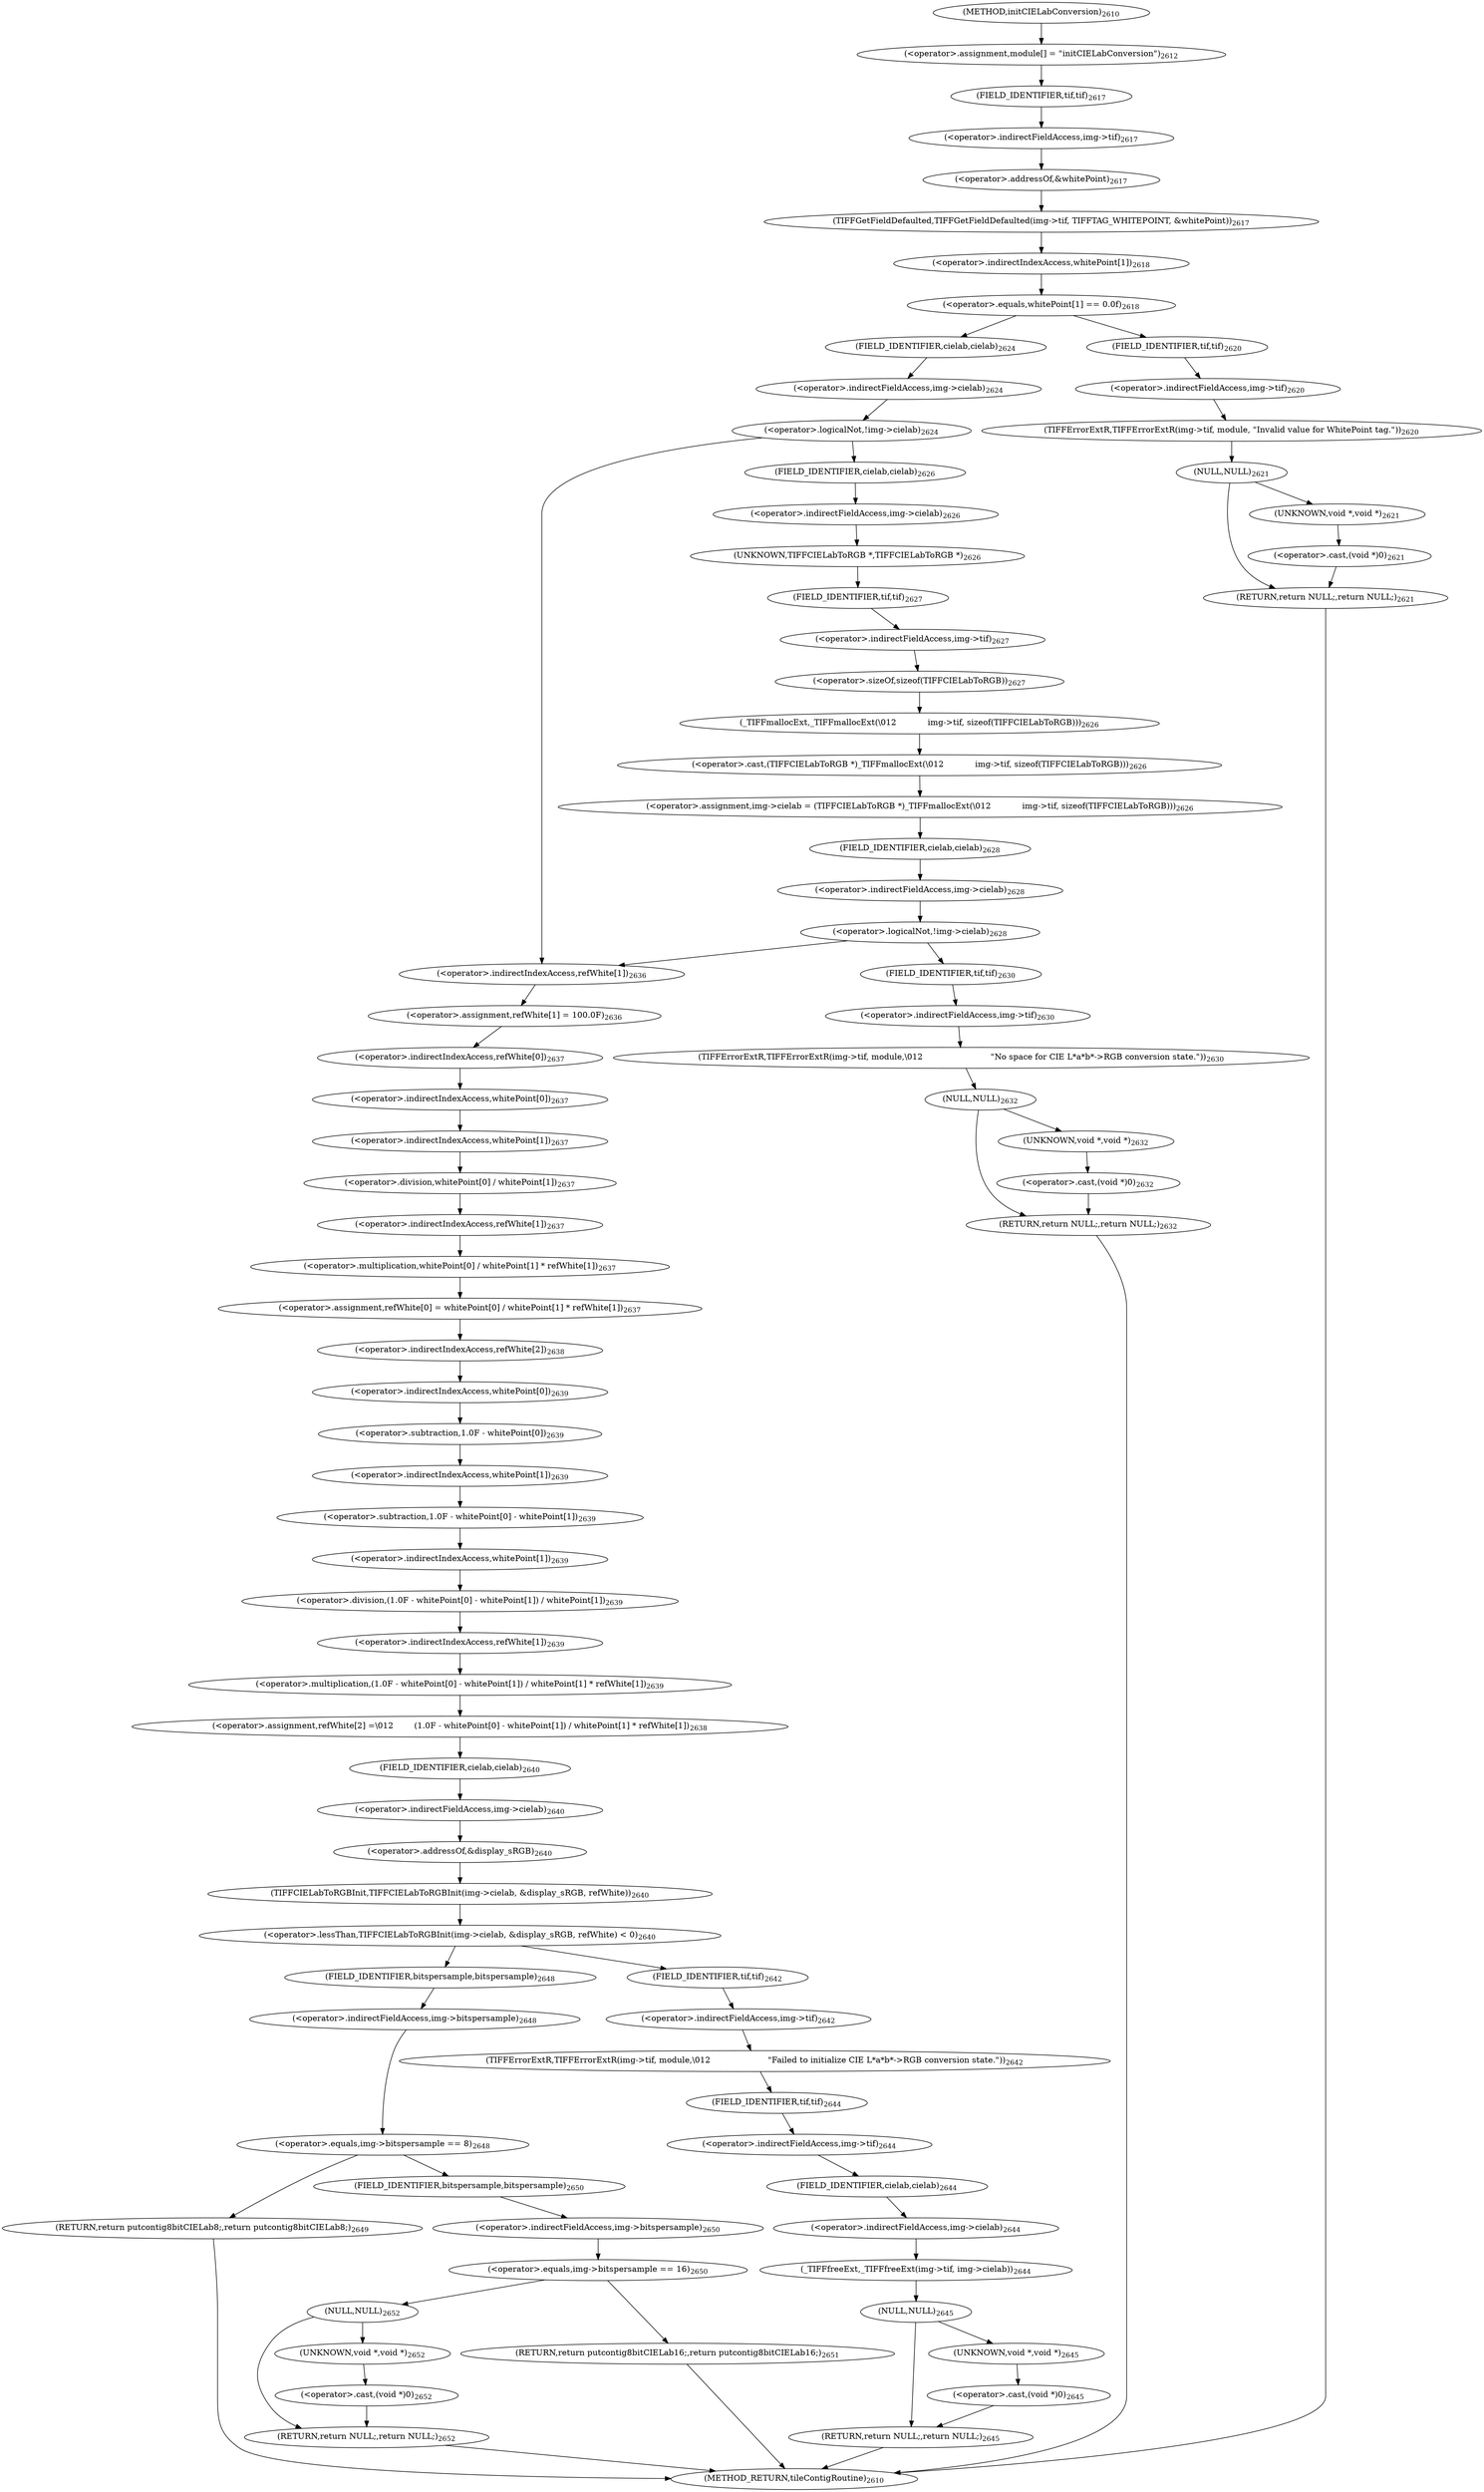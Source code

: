 digraph "initCIELabConversion" {  
"60189" [label = <(&lt;operator&gt;.assignment,module[] = &quot;initCIELabConversion&quot;)<SUB>2612</SUB>> ]
"60194" [label = <(TIFFGetFieldDefaulted,TIFFGetFieldDefaulted(img-&gt;tif, TIFFTAG_WHITEPOINT, &amp;whitePoint))<SUB>2617</SUB>> ]
"60256" [label = <(&lt;operator&gt;.assignment,refWhite[1] = 100.0F)<SUB>2636</SUB>> ]
"60261" [label = <(&lt;operator&gt;.assignment,refWhite[0] = whitePoint[0] / whitePoint[1] * refWhite[1])<SUB>2637</SUB>> ]
"60276" [label = <(&lt;operator&gt;.assignment,refWhite[2] =\012        (1.0F - whitePoint[0] - whitePoint[1]) / whitePoint[1] * refWhite[1])<SUB>2638</SUB>> ]
"60347" [label = <(RETURN,return NULL;,return NULL;)<SUB>2652</SUB>> ]
"60195" [label = <(&lt;operator&gt;.indirectFieldAccess,img-&gt;tif)<SUB>2617</SUB>> ]
"60199" [label = <(&lt;operator&gt;.addressOf,&amp;whitePoint)<SUB>2617</SUB>> ]
"60202" [label = <(&lt;operator&gt;.equals,whitePoint[1] == 0.0f)<SUB>2618</SUB>> ]
"60221" [label = <(&lt;operator&gt;.logicalNot,!img-&gt;cielab)<SUB>2624</SUB>> ]
"60257" [label = <(&lt;operator&gt;.indirectIndexAccess,refWhite[1])<SUB>2636</SUB>> ]
"60262" [label = <(&lt;operator&gt;.indirectIndexAccess,refWhite[0])<SUB>2637</SUB>> ]
"60265" [label = <(&lt;operator&gt;.multiplication,whitePoint[0] / whitePoint[1] * refWhite[1])<SUB>2637</SUB>> ]
"60277" [label = <(&lt;operator&gt;.indirectIndexAccess,refWhite[2])<SUB>2638</SUB>> ]
"60280" [label = <(&lt;operator&gt;.multiplication,(1.0F - whitePoint[0] - whitePoint[1]) / whitePoint[1] * refWhite[1])<SUB>2639</SUB>> ]
"60298" [label = <(&lt;operator&gt;.lessThan,TIFFCIELabToRGBInit(img-&gt;cielab, &amp;display_sRGB, refWhite) &lt; 0)<SUB>2640</SUB>> ]
"60328" [label = <(&lt;operator&gt;.equals,img-&gt;bitspersample == 8)<SUB>2648</SUB>> ]
"60348" [label = <(NULL,NULL)<SUB>2652</SUB>> ]
"60197" [label = <(FIELD_IDENTIFIER,tif,tif)<SUB>2617</SUB>> ]
"60203" [label = <(&lt;operator&gt;.indirectIndexAccess,whitePoint[1])<SUB>2618</SUB>> ]
"60208" [label = <(TIFFErrorExtR,TIFFErrorExtR(img-&gt;tif, module, &quot;Invalid value for WhitePoint tag.&quot;))<SUB>2620</SUB>> ]
"60214" [label = <(RETURN,return NULL;,return NULL;)<SUB>2621</SUB>> ]
"60222" [label = <(&lt;operator&gt;.indirectFieldAccess,img-&gt;cielab)<SUB>2624</SUB>> ]
"60226" [label = <(&lt;operator&gt;.assignment,img-&gt;cielab = (TIFFCIELabToRGB *)_TIFFmallocExt(\012            img-&gt;tif, sizeof(TIFFCIELabToRGB)))<SUB>2626</SUB>> ]
"60266" [label = <(&lt;operator&gt;.division,whitePoint[0] / whitePoint[1])<SUB>2637</SUB>> ]
"60273" [label = <(&lt;operator&gt;.indirectIndexAccess,refWhite[1])<SUB>2637</SUB>> ]
"60281" [label = <(&lt;operator&gt;.division,(1.0F - whitePoint[0] - whitePoint[1]) / whitePoint[1])<SUB>2639</SUB>> ]
"60294" [label = <(&lt;operator&gt;.indirectIndexAccess,refWhite[1])<SUB>2639</SUB>> ]
"60299" [label = <(TIFFCIELabToRGBInit,TIFFCIELabToRGBInit(img-&gt;cielab, &amp;display_sRGB, refWhite))<SUB>2640</SUB>> ]
"60308" [label = <(TIFFErrorExtR,TIFFErrorExtR(img-&gt;tif, module,\012                      &quot;Failed to initialize CIE L*a*b*-&gt;RGB conversion state.&quot;))<SUB>2642</SUB>> ]
"60314" [label = <(_TIFFfreeExt,_TIFFfreeExt(img-&gt;tif, img-&gt;cielab))<SUB>2644</SUB>> ]
"60321" [label = <(RETURN,return NULL;,return NULL;)<SUB>2645</SUB>> ]
"60329" [label = <(&lt;operator&gt;.indirectFieldAccess,img-&gt;bitspersample)<SUB>2648</SUB>> ]
"60334" [label = <(RETURN,return putcontig8bitCIELab8;,return putcontig8bitCIELab8;)<SUB>2649</SUB>> ]
"60209" [label = <(&lt;operator&gt;.indirectFieldAccess,img-&gt;tif)<SUB>2620</SUB>> ]
"60215" [label = <(NULL,NULL)<SUB>2621</SUB>> ]
"60224" [label = <(FIELD_IDENTIFIER,cielab,cielab)<SUB>2624</SUB>> ]
"60227" [label = <(&lt;operator&gt;.indirectFieldAccess,img-&gt;cielab)<SUB>2626</SUB>> ]
"60230" [label = <(&lt;operator&gt;.cast,(TIFFCIELabToRGB *)_TIFFmallocExt(\012            img-&gt;tif, sizeof(TIFFCIELabToRGB)))<SUB>2626</SUB>> ]
"60239" [label = <(&lt;operator&gt;.logicalNot,!img-&gt;cielab)<SUB>2628</SUB>> ]
"60267" [label = <(&lt;operator&gt;.indirectIndexAccess,whitePoint[0])<SUB>2637</SUB>> ]
"60270" [label = <(&lt;operator&gt;.indirectIndexAccess,whitePoint[1])<SUB>2637</SUB>> ]
"60282" [label = <(&lt;operator&gt;.subtraction,1.0F - whitePoint[0] - whitePoint[1])<SUB>2639</SUB>> ]
"60291" [label = <(&lt;operator&gt;.indirectIndexAccess,whitePoint[1])<SUB>2639</SUB>> ]
"60300" [label = <(&lt;operator&gt;.indirectFieldAccess,img-&gt;cielab)<SUB>2640</SUB>> ]
"60303" [label = <(&lt;operator&gt;.addressOf,&amp;display_sRGB)<SUB>2640</SUB>> ]
"60309" [label = <(&lt;operator&gt;.indirectFieldAccess,img-&gt;tif)<SUB>2642</SUB>> ]
"60315" [label = <(&lt;operator&gt;.indirectFieldAccess,img-&gt;tif)<SUB>2644</SUB>> ]
"60318" [label = <(&lt;operator&gt;.indirectFieldAccess,img-&gt;cielab)<SUB>2644</SUB>> ]
"60322" [label = <(NULL,NULL)<SUB>2645</SUB>> ]
"60331" [label = <(FIELD_IDENTIFIER,bitspersample,bitspersample)<SUB>2648</SUB>> ]
"60350" [label = <(&lt;operator&gt;.cast,(void *)0)<SUB>2652</SUB>> ]
"60211" [label = <(FIELD_IDENTIFIER,tif,tif)<SUB>2620</SUB>> ]
"60229" [label = <(FIELD_IDENTIFIER,cielab,cielab)<SUB>2626</SUB>> ]
"60231" [label = <(UNKNOWN,TIFFCIELabToRGB *,TIFFCIELabToRGB *)<SUB>2626</SUB>> ]
"60232" [label = <(_TIFFmallocExt,_TIFFmallocExt(\012            img-&gt;tif, sizeof(TIFFCIELabToRGB)))<SUB>2626</SUB>> ]
"60240" [label = <(&lt;operator&gt;.indirectFieldAccess,img-&gt;cielab)<SUB>2628</SUB>> ]
"60244" [label = <(TIFFErrorExtR,TIFFErrorExtR(img-&gt;tif, module,\012                          &quot;No space for CIE L*a*b*-&gt;RGB conversion state.&quot;))<SUB>2630</SUB>> ]
"60250" [label = <(RETURN,return NULL;,return NULL;)<SUB>2632</SUB>> ]
"60283" [label = <(&lt;operator&gt;.subtraction,1.0F - whitePoint[0])<SUB>2639</SUB>> ]
"60288" [label = <(&lt;operator&gt;.indirectIndexAccess,whitePoint[1])<SUB>2639</SUB>> ]
"60302" [label = <(FIELD_IDENTIFIER,cielab,cielab)<SUB>2640</SUB>> ]
"60311" [label = <(FIELD_IDENTIFIER,tif,tif)<SUB>2642</SUB>> ]
"60317" [label = <(FIELD_IDENTIFIER,tif,tif)<SUB>2644</SUB>> ]
"60320" [label = <(FIELD_IDENTIFIER,cielab,cielab)<SUB>2644</SUB>> ]
"60339" [label = <(&lt;operator&gt;.equals,img-&gt;bitspersample == 16)<SUB>2650</SUB>> ]
"60351" [label = <(UNKNOWN,void *,void *)<SUB>2652</SUB>> ]
"60217" [label = <(&lt;operator&gt;.cast,(void *)0)<SUB>2621</SUB>> ]
"60233" [label = <(&lt;operator&gt;.indirectFieldAccess,img-&gt;tif)<SUB>2627</SUB>> ]
"60236" [label = <(&lt;operator&gt;.sizeOf,sizeof(TIFFCIELabToRGB))<SUB>2627</SUB>> ]
"60242" [label = <(FIELD_IDENTIFIER,cielab,cielab)<SUB>2628</SUB>> ]
"60245" [label = <(&lt;operator&gt;.indirectFieldAccess,img-&gt;tif)<SUB>2630</SUB>> ]
"60251" [label = <(NULL,NULL)<SUB>2632</SUB>> ]
"60285" [label = <(&lt;operator&gt;.indirectIndexAccess,whitePoint[0])<SUB>2639</SUB>> ]
"60324" [label = <(&lt;operator&gt;.cast,(void *)0)<SUB>2645</SUB>> ]
"60340" [label = <(&lt;operator&gt;.indirectFieldAccess,img-&gt;bitspersample)<SUB>2650</SUB>> ]
"60345" [label = <(RETURN,return putcontig8bitCIELab16;,return putcontig8bitCIELab16;)<SUB>2651</SUB>> ]
"60218" [label = <(UNKNOWN,void *,void *)<SUB>2621</SUB>> ]
"60235" [label = <(FIELD_IDENTIFIER,tif,tif)<SUB>2627</SUB>> ]
"60247" [label = <(FIELD_IDENTIFIER,tif,tif)<SUB>2630</SUB>> ]
"60325" [label = <(UNKNOWN,void *,void *)<SUB>2645</SUB>> ]
"60342" [label = <(FIELD_IDENTIFIER,bitspersample,bitspersample)<SUB>2650</SUB>> ]
"60253" [label = <(&lt;operator&gt;.cast,(void *)0)<SUB>2632</SUB>> ]
"60254" [label = <(UNKNOWN,void *,void *)<SUB>2632</SUB>> ]
"60185" [label = <(METHOD,initCIELabConversion)<SUB>2610</SUB>> ]
"60353" [label = <(METHOD_RETURN,tileContigRoutine)<SUB>2610</SUB>> ]
  "60189" -> "60197" 
  "60194" -> "60203" 
  "60256" -> "60262" 
  "60261" -> "60277" 
  "60276" -> "60302" 
  "60347" -> "60353" 
  "60195" -> "60199" 
  "60199" -> "60194" 
  "60202" -> "60211" 
  "60202" -> "60224" 
  "60221" -> "60229" 
  "60221" -> "60257" 
  "60257" -> "60256" 
  "60262" -> "60267" 
  "60265" -> "60261" 
  "60277" -> "60285" 
  "60280" -> "60276" 
  "60298" -> "60311" 
  "60298" -> "60331" 
  "60328" -> "60334" 
  "60328" -> "60342" 
  "60348" -> "60351" 
  "60348" -> "60347" 
  "60197" -> "60195" 
  "60203" -> "60202" 
  "60208" -> "60215" 
  "60214" -> "60353" 
  "60222" -> "60221" 
  "60226" -> "60242" 
  "60266" -> "60273" 
  "60273" -> "60265" 
  "60281" -> "60294" 
  "60294" -> "60280" 
  "60299" -> "60298" 
  "60308" -> "60317" 
  "60314" -> "60322" 
  "60321" -> "60353" 
  "60329" -> "60328" 
  "60334" -> "60353" 
  "60209" -> "60208" 
  "60215" -> "60218" 
  "60215" -> "60214" 
  "60224" -> "60222" 
  "60227" -> "60231" 
  "60230" -> "60226" 
  "60239" -> "60247" 
  "60239" -> "60257" 
  "60267" -> "60270" 
  "60270" -> "60266" 
  "60282" -> "60291" 
  "60291" -> "60281" 
  "60300" -> "60303" 
  "60303" -> "60299" 
  "60309" -> "60308" 
  "60315" -> "60320" 
  "60318" -> "60314" 
  "60322" -> "60325" 
  "60322" -> "60321" 
  "60331" -> "60329" 
  "60350" -> "60347" 
  "60211" -> "60209" 
  "60229" -> "60227" 
  "60231" -> "60235" 
  "60232" -> "60230" 
  "60240" -> "60239" 
  "60244" -> "60251" 
  "60250" -> "60353" 
  "60283" -> "60288" 
  "60288" -> "60282" 
  "60302" -> "60300" 
  "60311" -> "60309" 
  "60317" -> "60315" 
  "60320" -> "60318" 
  "60339" -> "60348" 
  "60339" -> "60345" 
  "60351" -> "60350" 
  "60217" -> "60214" 
  "60233" -> "60236" 
  "60236" -> "60232" 
  "60242" -> "60240" 
  "60245" -> "60244" 
  "60251" -> "60254" 
  "60251" -> "60250" 
  "60285" -> "60283" 
  "60324" -> "60321" 
  "60340" -> "60339" 
  "60345" -> "60353" 
  "60218" -> "60217" 
  "60235" -> "60233" 
  "60247" -> "60245" 
  "60325" -> "60324" 
  "60342" -> "60340" 
  "60253" -> "60250" 
  "60254" -> "60253" 
  "60185" -> "60189" 
}
